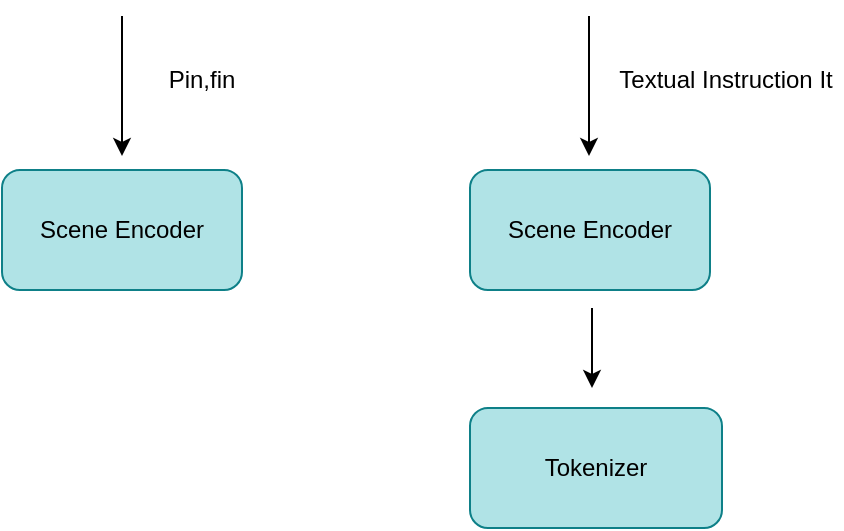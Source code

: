 <mxfile version="26.0.2">
  <diagram name="第 1 页" id="bljRKDMBP5DQvN5Ejm93">
    <mxGraphModel dx="850" dy="920" grid="1" gridSize="10" guides="1" tooltips="1" connect="1" arrows="1" fold="1" page="1" pageScale="1" pageWidth="827" pageHeight="1169" math="0" shadow="0">
      <root>
        <mxCell id="0" />
        <mxCell id="1" parent="0" />
        <mxCell id="XcjyHV4zTzG0sbda_dcI-6" value="" style="group" vertex="1" connectable="0" parent="1">
          <mxGeometry x="180" y="233" width="130" height="137" as="geometry" />
        </mxCell>
        <mxCell id="XcjyHV4zTzG0sbda_dcI-2" value="Scene Encoder" style="rounded=1;whiteSpace=wrap;html=1;fillColor=#b0e3e6;strokeColor=#0e8088;" vertex="1" parent="XcjyHV4zTzG0sbda_dcI-6">
          <mxGeometry y="77" width="120" height="60" as="geometry" />
        </mxCell>
        <mxCell id="XcjyHV4zTzG0sbda_dcI-3" value="" style="endArrow=classic;html=1;rounded=0;" edge="1" parent="XcjyHV4zTzG0sbda_dcI-6">
          <mxGeometry width="50" height="50" relative="1" as="geometry">
            <mxPoint x="60" as="sourcePoint" />
            <mxPoint x="60" y="70" as="targetPoint" />
          </mxGeometry>
        </mxCell>
        <mxCell id="XcjyHV4zTzG0sbda_dcI-4" value="Pin,fin" style="text;html=1;align=center;verticalAlign=middle;whiteSpace=wrap;rounded=0;" vertex="1" parent="XcjyHV4zTzG0sbda_dcI-6">
          <mxGeometry x="70" y="17" width="60" height="30" as="geometry" />
        </mxCell>
        <mxCell id="XcjyHV4zTzG0sbda_dcI-7" value="Scene Encoder" style="rounded=1;whiteSpace=wrap;html=1;fillColor=#b0e3e6;strokeColor=#0e8088;" vertex="1" parent="1">
          <mxGeometry x="414" y="310" width="120" height="60" as="geometry" />
        </mxCell>
        <mxCell id="XcjyHV4zTzG0sbda_dcI-8" value="Textual Instruction It" style="text;html=1;align=center;verticalAlign=middle;whiteSpace=wrap;rounded=0;" vertex="1" parent="1">
          <mxGeometry x="484" y="250" width="116" height="30" as="geometry" />
        </mxCell>
        <mxCell id="XcjyHV4zTzG0sbda_dcI-10" value="" style="endArrow=classic;html=1;rounded=0;" edge="1" parent="1">
          <mxGeometry width="50" height="50" relative="1" as="geometry">
            <mxPoint x="473.5" y="233" as="sourcePoint" />
            <mxPoint x="473.5" y="303" as="targetPoint" />
          </mxGeometry>
        </mxCell>
        <mxCell id="XcjyHV4zTzG0sbda_dcI-11" value="Tokenizer" style="rounded=1;whiteSpace=wrap;html=1;fillColor=#b0e3e6;strokeColor=#0e8088;" vertex="1" parent="1">
          <mxGeometry x="414" y="429" width="126" height="60" as="geometry" />
        </mxCell>
        <mxCell id="XcjyHV4zTzG0sbda_dcI-14" value="" style="endArrow=classic;html=1;rounded=0;" edge="1" parent="1">
          <mxGeometry width="50" height="50" relative="1" as="geometry">
            <mxPoint x="475" y="379" as="sourcePoint" />
            <mxPoint x="475" y="419" as="targetPoint" />
          </mxGeometry>
        </mxCell>
      </root>
    </mxGraphModel>
  </diagram>
</mxfile>
